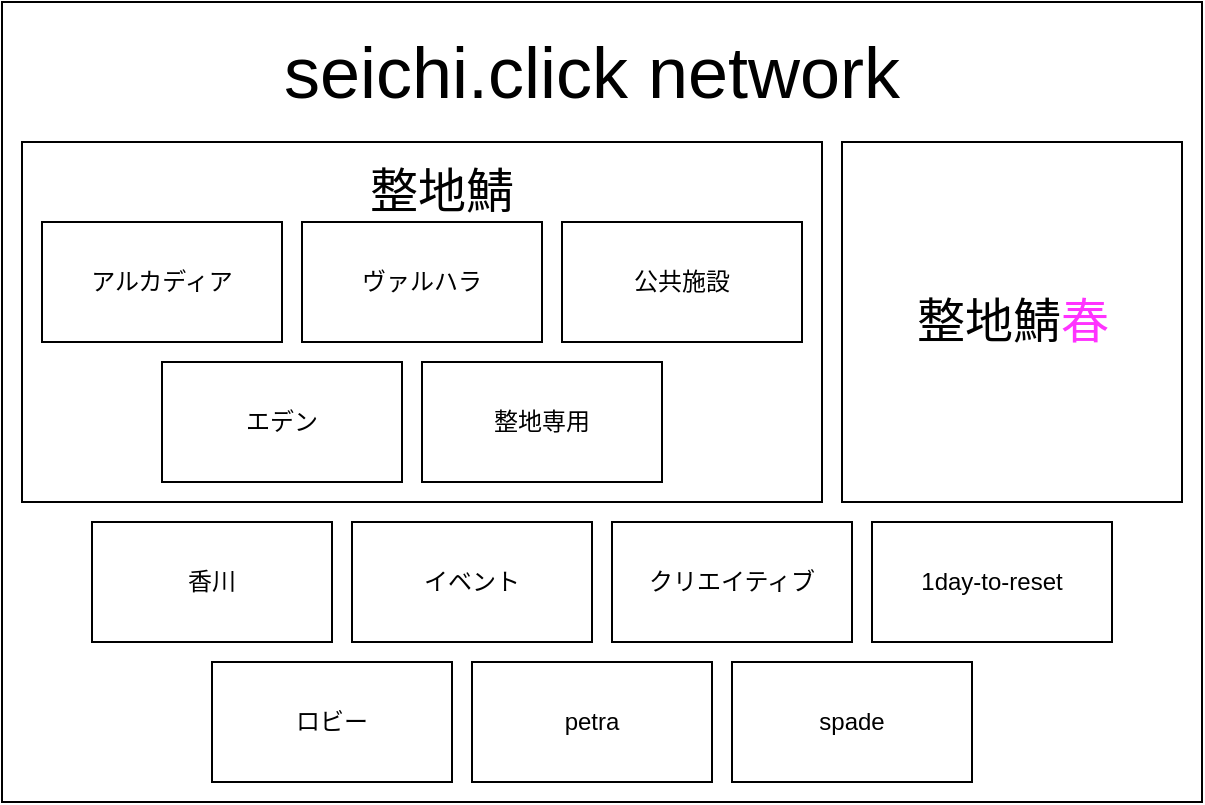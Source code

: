 <mxfile version="17.4.2" type="device"><diagram id="RbLTmGoxZQOIVcAlhnEr" name="Page-1"><mxGraphModel dx="981" dy="503" grid="1" gridSize="5" guides="1" tooltips="1" connect="1" arrows="1" fold="1" page="1" pageScale="1" pageWidth="827" pageHeight="1169" math="0" shadow="0"><root><mxCell id="0"/><mxCell id="1" parent="0"/><mxCell id="u8NlSyw4fuul84NgI4W_-19" value="" style="rounded=0;whiteSpace=wrap;html=1;fontFamily=Garamond;fontSize=12;fontColor=#000000;fillColor=none;" vertex="1" parent="1"><mxGeometry x="135" y="210" width="600" height="400" as="geometry"/></mxCell><mxCell id="u8NlSyw4fuul84NgI4W_-8" value="" style="rounded=0;whiteSpace=wrap;html=1;fontFamily=Garamond;fontSize=24;fillColor=none;" vertex="1" parent="1"><mxGeometry x="555" y="280" width="170" height="180" as="geometry"/></mxCell><mxCell id="u8NlSyw4fuul84NgI4W_-9" value="&lt;font style=&quot;font-size: 24px&quot;&gt;整地鯖&lt;font color=&quot;#FF33FF&quot;&gt;春&lt;/font&gt;&lt;/font&gt;" style="text;html=1;strokeColor=none;fillColor=none;align=center;verticalAlign=middle;whiteSpace=wrap;rounded=0;" vertex="1" parent="1"><mxGeometry x="572.5" y="355" width="135" height="30" as="geometry"/></mxCell><mxCell id="u8NlSyw4fuul84NgI4W_-11" value="香川" style="rounded=0;whiteSpace=wrap;html=1;fillColor=none;" vertex="1" parent="1"><mxGeometry x="180" y="470" width="120" height="60" as="geometry"/></mxCell><mxCell id="u8NlSyw4fuul84NgI4W_-12" value="イベント" style="rounded=0;whiteSpace=wrap;html=1;fillColor=none;" vertex="1" parent="1"><mxGeometry x="310" y="470" width="120" height="60" as="geometry"/></mxCell><mxCell id="u8NlSyw4fuul84NgI4W_-13" value="クリエイティブ" style="rounded=0;whiteSpace=wrap;html=1;fillColor=none;" vertex="1" parent="1"><mxGeometry x="440" y="470" width="120" height="60" as="geometry"/></mxCell><mxCell id="u8NlSyw4fuul84NgI4W_-14" value="1day-to-reset" style="rounded=0;whiteSpace=wrap;html=1;fillColor=none;" vertex="1" parent="1"><mxGeometry x="570" y="470" width="120" height="60" as="geometry"/></mxCell><mxCell id="u8NlSyw4fuul84NgI4W_-15" value="ロビー" style="rounded=0;whiteSpace=wrap;html=1;fillColor=none;" vertex="1" parent="1"><mxGeometry x="240" y="540" width="120" height="60" as="geometry"/></mxCell><mxCell id="u8NlSyw4fuul84NgI4W_-16" value="petra" style="rounded=0;whiteSpace=wrap;html=1;fillColor=none;" vertex="1" parent="1"><mxGeometry x="370" y="540" width="120" height="60" as="geometry"/></mxCell><mxCell id="u8NlSyw4fuul84NgI4W_-17" value="spade" style="rounded=0;whiteSpace=wrap;html=1;fillColor=none;" vertex="1" parent="1"><mxGeometry x="500" y="540" width="120" height="60" as="geometry"/></mxCell><mxCell id="u8NlSyw4fuul84NgI4W_-18" value="" style="group" vertex="1" connectable="0" parent="1"><mxGeometry x="145" y="280" width="400" height="180" as="geometry"/></mxCell><mxCell id="u8NlSyw4fuul84NgI4W_-1" value="" style="rounded=0;whiteSpace=wrap;html=1;fillColor=none;" vertex="1" parent="u8NlSyw4fuul84NgI4W_-18"><mxGeometry width="400" height="180" as="geometry"/></mxCell><mxCell id="u8NlSyw4fuul84NgI4W_-2" value="アルカディア" style="rounded=0;whiteSpace=wrap;html=1;fillColor=none;" vertex="1" parent="u8NlSyw4fuul84NgI4W_-18"><mxGeometry x="10" y="40" width="120" height="60" as="geometry"/></mxCell><mxCell id="u8NlSyw4fuul84NgI4W_-3" value="エデン" style="rounded=0;whiteSpace=wrap;html=1;fillColor=none;" vertex="1" parent="u8NlSyw4fuul84NgI4W_-18"><mxGeometry x="70" y="110" width="120" height="60" as="geometry"/></mxCell><mxCell id="u8NlSyw4fuul84NgI4W_-4" value="ヴァルハラ" style="rounded=0;whiteSpace=wrap;html=1;fillColor=none;" vertex="1" parent="u8NlSyw4fuul84NgI4W_-18"><mxGeometry x="140" y="40" width="120" height="60" as="geometry"/></mxCell><mxCell id="u8NlSyw4fuul84NgI4W_-5" value="整地専用" style="rounded=0;whiteSpace=wrap;html=1;fillColor=none;" vertex="1" parent="u8NlSyw4fuul84NgI4W_-18"><mxGeometry x="200" y="110" width="120" height="60" as="geometry"/></mxCell><mxCell id="u8NlSyw4fuul84NgI4W_-6" value="公共施設" style="rounded=0;whiteSpace=wrap;html=1;fillColor=none;" vertex="1" parent="u8NlSyw4fuul84NgI4W_-18"><mxGeometry x="270" y="40" width="120" height="60" as="geometry"/></mxCell><mxCell id="u8NlSyw4fuul84NgI4W_-7" value="&lt;font style=&quot;font-size: 24px&quot;&gt;整地鯖&lt;/font&gt;" style="text;html=1;strokeColor=none;fillColor=none;align=center;verticalAlign=middle;whiteSpace=wrap;rounded=0;" vertex="1" parent="u8NlSyw4fuul84NgI4W_-18"><mxGeometry x="110" y="10" width="200" height="30" as="geometry"/></mxCell><mxCell id="u8NlSyw4fuul84NgI4W_-20" value="&lt;font style=&quot;font-size: 36px&quot;&gt;seichi.click network&lt;br&gt;&lt;/font&gt;" style="text;html=1;strokeColor=none;fillColor=none;align=center;verticalAlign=middle;whiteSpace=wrap;rounded=0;" vertex="1" parent="1"><mxGeometry x="252" y="230" width="356" height="30" as="geometry"/></mxCell></root></mxGraphModel></diagram></mxfile>